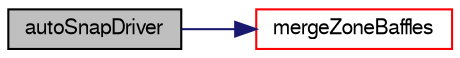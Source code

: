 digraph "autoSnapDriver"
{
  bgcolor="transparent";
  edge [fontname="FreeSans",fontsize="10",labelfontname="FreeSans",labelfontsize="10"];
  node [fontname="FreeSans",fontsize="10",shape=record];
  rankdir="LR";
  Node0 [label="autoSnapDriver",height=0.2,width=0.4,color="black", fillcolor="grey75", style="filled", fontcolor="black"];
  Node0 -> Node1 [color="midnightblue",fontsize="10",style="solid",fontname="FreeSans"];
  Node1 [label="mergeZoneBaffles",height=0.2,width=0.4,color="red",URL="$a24622.html#a09b35dbc41cd9da97fc287b2d4049f9d",tooltip="Merge baffles. "];
}
